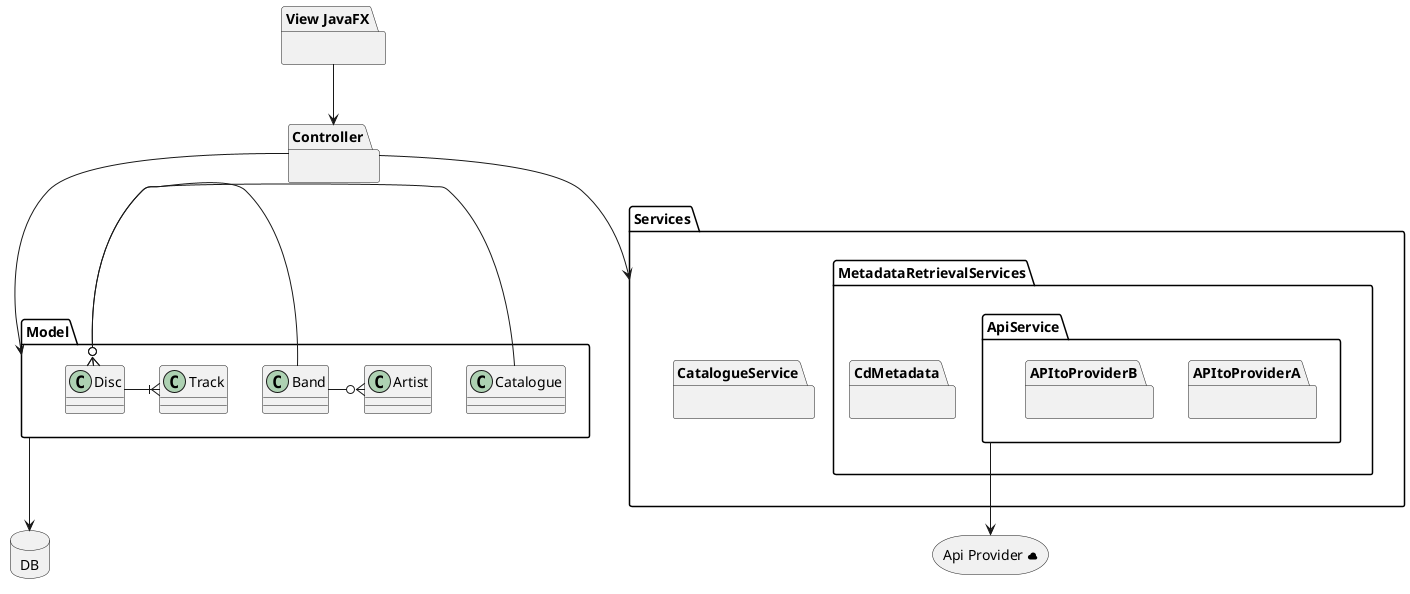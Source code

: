 @startuml
allowmixing

package "View JavaFX" as Front {

}

package "Model" as Model{
'Entities definition
 class Disc
 class Catalogue
 class Artist
 class Band
 class Track

'Relationships
  Disc }o- Catalogue
  Disc }o- Band
  Band -o{ Artist
  Disc -|{ Track
}

package Controller as Controller {

}

package "Services" as Services {

  package CatalogueService as CatalogueS{

  }

  package MetadataRetrievalServices as MetaS {

    package ApiService as ApiS{

      package APItoProviderA{
      }
      package APItoProviderB{
      }
    }
    package CdMetadata as CDMetaS{
    }
  }

}

database DB [
  DB
]

storage "Api Provider <&cloud>" as apiProvider

'Dependencies
Front --> Controller
Controller --> Model
Controller --> Services
ApiS --> apiProvider
Model --> DB

@enduml
